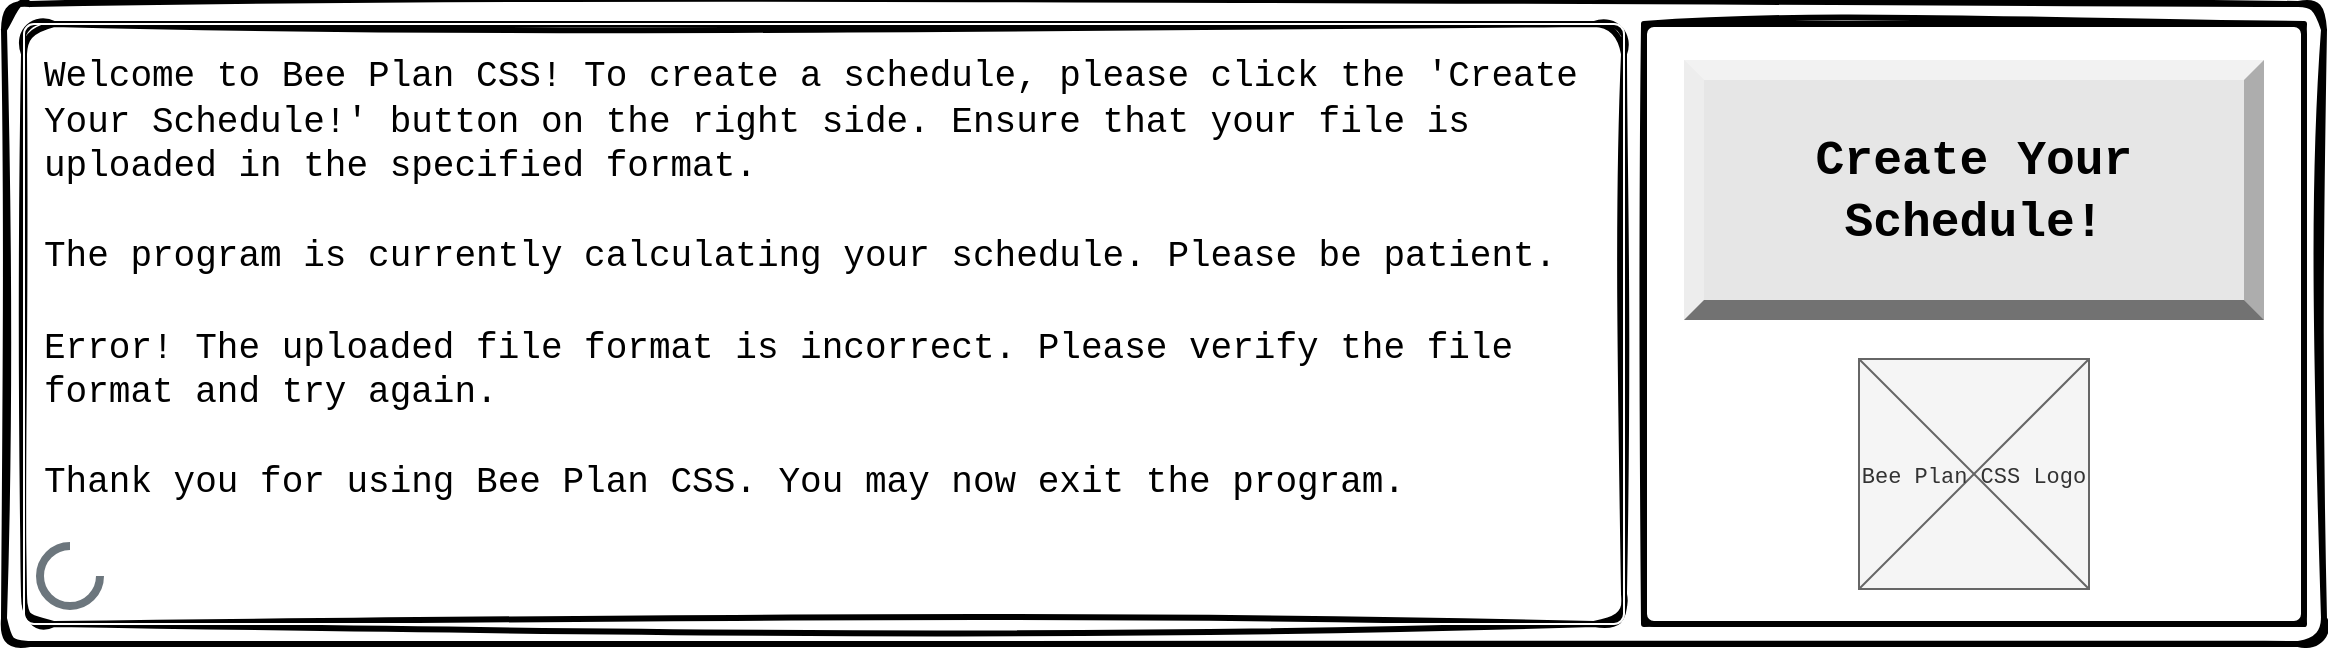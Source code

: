 <mxfile version="22.1.2" type="device">
  <diagram name="Page-1" id="c9db0220-8083-56f3-ca83-edcdcd058819">
    <mxGraphModel dx="1715" dy="990" grid="1" gridSize="10" guides="1" tooltips="1" connect="1" arrows="1" fold="1" page="1" pageScale="1.5" pageWidth="826" pageHeight="1169" background="none" math="0" shadow="0">
      <root>
        <mxCell id="0" style=";html=1;" />
        <mxCell id="1" style=";html=1;" parent="0" />
        <mxCell id="atG25OGe4hVkbQDd4LmT-27" value="" style="rounded=1;whiteSpace=wrap;html=1;glass=0;shadow=0;fillColor=none;arcSize=4;movable=1;resizable=1;rotatable=1;deletable=1;editable=1;locked=0;connectable=1;strokeColor=#000000;labelBackgroundColor=none;strokeWidth=3;sketch=1;curveFitting=1;jiggle=2;" parent="1" vertex="1">
          <mxGeometry x="30" y="580" width="1160" height="320" as="geometry" />
        </mxCell>
        <mxCell id="nxR0AlIQPWPvHRCoPoJI-6" value="" style="group;rounded=1;arcSize=5;strokeColor=default;strokeWidth=3;glass=0;shadow=0;perimeterSpacing=0;sketch=1;curveFitting=1;jiggle=2;" parent="1" vertex="1" connectable="0">
          <mxGeometry x="40" y="590" width="800" height="300" as="geometry" />
        </mxCell>
        <mxCell id="3d76a8aef4d5c911-24" value="&lt;font style=&quot;font-size: 18px;&quot;&gt;&lt;font style=&quot;font-size: 18px;&quot; face=&quot;Courier New&quot;&gt;Welcome to Bee Plan CSS! To create a schedule, please click the &#39;Create Your Schedule!&#39; button on the right side. Ensure that your file is uploaded in the specified format.&lt;br&gt;&lt;br&gt;The program is currently calculating your schedule. Please be patient.&lt;br&gt;&lt;br&gt;Error! The uploaded file format is incorrect. Please verify the file format and try again.&lt;br&gt;&lt;br&gt;Thank you for using Bee Plan CSS. You may now exit the program.&lt;br&gt;&lt;br&gt;&lt;/font&gt;&lt;br&gt;&lt;/font&gt;" style="html=1;shadow=0;dashed=0;shape=mxgraph.bootstrap.rrect;rSize=5;fontSize=12;strokeColor=#ffffff;align=left;spacing=10;verticalAlign=top;whiteSpace=wrap;rounded=0;fillColor=none;" parent="nxR0AlIQPWPvHRCoPoJI-6" vertex="1">
          <mxGeometry width="800" height="300" as="geometry" />
        </mxCell>
        <mxCell id="nxR0AlIQPWPvHRCoPoJI-5" value="" style="html=1;shadow=0;dashed=0;shape=mxgraph.basic.arc;startAngle=0.25;endAngle=1;strokeWidth=4;strokeColor=#6C767D;" parent="nxR0AlIQPWPvHRCoPoJI-6" vertex="1">
          <mxGeometry x="8" y="261" width="30" height="30" as="geometry" />
        </mxCell>
        <mxCell id="Pab5gGQMFbe0bZDY7aOC-1" value="" style="group;sketch=1;curveFitting=1;jiggle=2;rounded=0;strokeWidth=3;strokeColor=default;" vertex="1" connectable="0" parent="1">
          <mxGeometry x="850" y="590" width="330" height="300" as="geometry" />
        </mxCell>
        <mxCell id="3d76a8aef4d5c911-11" value="" style="html=1;shadow=0;dashed=0;shape=mxgraph.bootstrap.rrect;rSize=5;rounded=0;fontSize=12;align=center;strokeWidth=3;labelBackgroundColor=none;labelBorderColor=none;container=0;" parent="Pab5gGQMFbe0bZDY7aOC-1" vertex="1">
          <mxGeometry width="330" height="300" as="geometry" />
        </mxCell>
        <mxCell id="3d76a8aef4d5c911-13" value="" style="html=1;shadow=0;dashed=0;shape=mxgraph.bootstrap.anchor;fontSize=26;align=left;whiteSpace=wrap;" parent="Pab5gGQMFbe0bZDY7aOC-1" vertex="1">
          <mxGeometry x="15" y="165" width="300" height="30" as="geometry" />
        </mxCell>
        <mxCell id="3d76a8aef4d5c911-14" value="" style="html=1;shadow=0;dashed=0;shape=mxgraph.bootstrap.anchor;strokeColor=#dddddd;whiteSpace=wrap;align=left;verticalAlign=top;fontSize=14;whiteSpace=wrap;" parent="Pab5gGQMFbe0bZDY7aOC-1" vertex="1">
          <mxGeometry x="15" y="195" width="300" height="60" as="geometry" />
        </mxCell>
        <mxCell id="atG25OGe4hVkbQDd4LmT-11" value="Bee Plan CSS Logo" style="dashed=0;shape=mxgraph.gmdl.image;strokeColor=#666666;fillColor=#f5f5f5;fontColor=#333333;fontFamily=Courier New;fontSize=11;" parent="Pab5gGQMFbe0bZDY7aOC-1" vertex="1">
          <mxGeometry x="107.5" y="167.5" width="115" height="115" as="geometry" />
        </mxCell>
        <mxCell id="nxR0AlIQPWPvHRCoPoJI-4" value="&lt;h1&gt;&lt;font face=&quot;Courier New&quot; color=&quot;#000000&quot;&gt;Create Your Schedule!&lt;/font&gt;&lt;/h1&gt;" style="labelPosition=center;verticalLabelPosition=middle;align=center;html=1;shape=mxgraph.basic.shaded_button;dx=10;fillColor=#E6E6E6;strokeColor=none;whiteSpace=wrap;" parent="Pab5gGQMFbe0bZDY7aOC-1" vertex="1">
          <mxGeometry x="20" y="18" width="290" height="130" as="geometry" />
        </mxCell>
      </root>
    </mxGraphModel>
  </diagram>
</mxfile>
